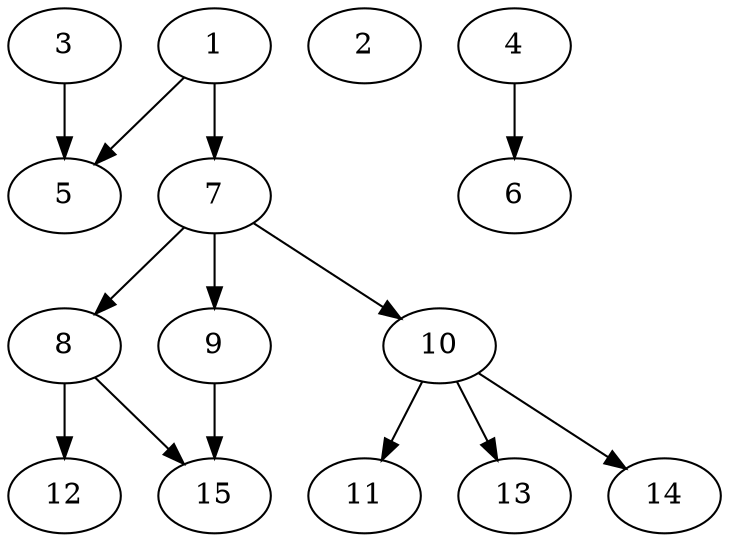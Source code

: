 // DAG automatically generated by daggen at Tue Aug  6 16:26:17 2019
// ./daggen --dot -n 15 --ccr 0.4 --fat 0.7 --regular 0.5 --density 0.5 --mindata 5242880 --maxdata 52428800 
digraph G {
  1 [size="71879680", alpha="0.14", expect_size="28751872"] 
  1 -> 5 [size ="28751872"]
  1 -> 7 [size ="28751872"]
  2 [size="86123520", alpha="0.11", expect_size="34449408"] 
  3 [size="114227200", alpha="0.19", expect_size="45690880"] 
  3 -> 5 [size ="45690880"]
  4 [size="31319040", alpha="0.17", expect_size="12527616"] 
  4 -> 6 [size ="12527616"]
  5 [size="87490560", alpha="0.18", expect_size="34996224"] 
  6 [size="75676160", alpha="0.06", expect_size="30270464"] 
  7 [size="61818880", alpha="0.00", expect_size="24727552"] 
  7 -> 8 [size ="24727552"]
  7 -> 9 [size ="24727552"]
  7 -> 10 [size ="24727552"]
  8 [size="125800960", alpha="0.13", expect_size="50320384"] 
  8 -> 12 [size ="50320384"]
  8 -> 15 [size ="50320384"]
  9 [size="110156800", alpha="0.14", expect_size="44062720"] 
  9 -> 15 [size ="44062720"]
  10 [size="19950080", alpha="0.16", expect_size="7980032"] 
  10 -> 11 [size ="7980032"]
  10 -> 13 [size ="7980032"]
  10 -> 14 [size ="7980032"]
  11 [size="114219520", alpha="0.10", expect_size="45687808"] 
  12 [size="76884480", alpha="0.05", expect_size="30753792"] 
  13 [size="24721920", alpha="0.09", expect_size="9888768"] 
  14 [size="18951680", alpha="0.01", expect_size="7580672"] 
  15 [size="117806080", alpha="0.03", expect_size="47122432"] 
}
